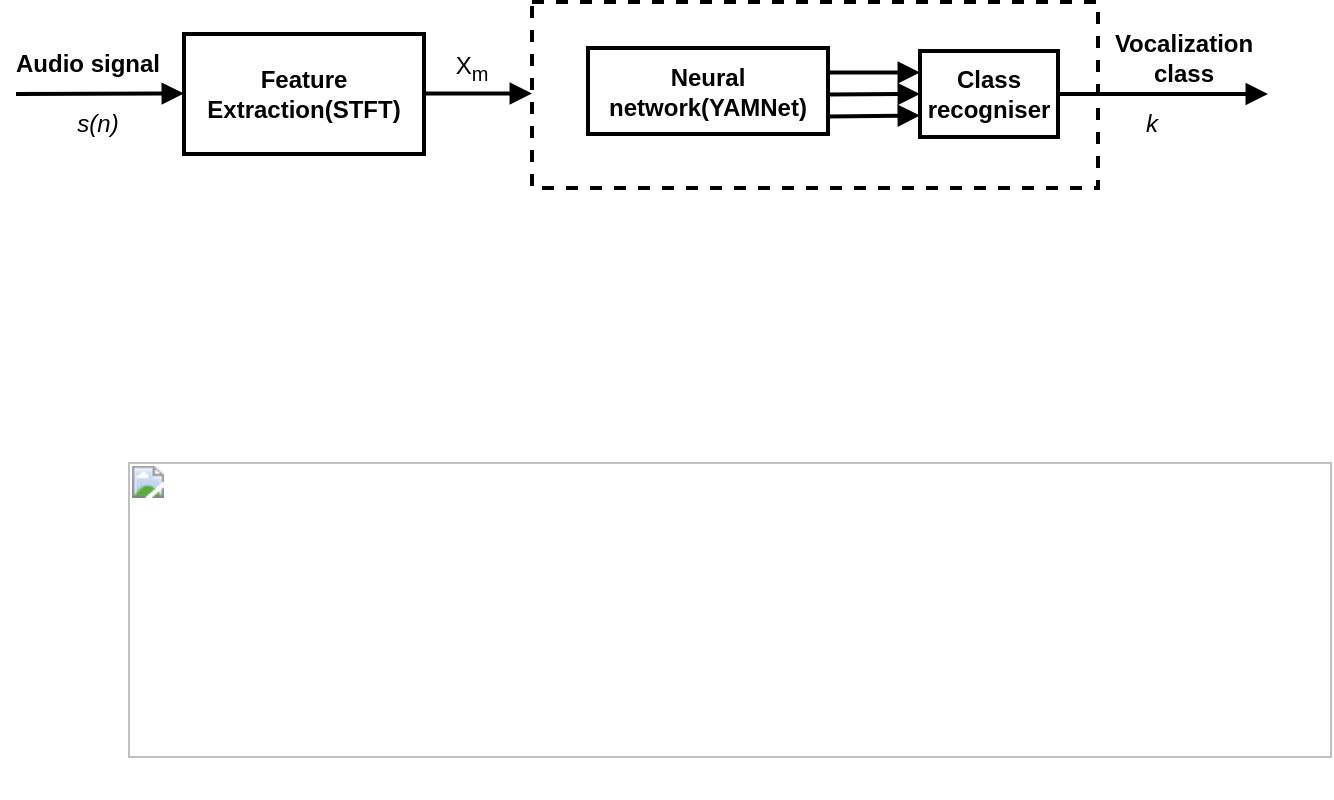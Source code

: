 <mxfile version="26.0.16">
  <diagram name="Trang-1" id="TM-5kzCKsOQZOzgE1j--">
    <mxGraphModel dx="1356" dy="504" grid="0" gridSize="10" guides="1" tooltips="1" connect="1" arrows="1" fold="1" page="0" pageScale="1" pageWidth="827" pageHeight="1169" math="0" shadow="0">
      <root>
        <mxCell id="0" />
        <mxCell id="1" parent="0" />
        <mxCell id="Cbg5kP7mboDacm3S-8XP-1" value="&lt;b&gt;Feature Extraction(STFT)&lt;/b&gt;" style="rounded=0;whiteSpace=wrap;html=1;strokeWidth=2;" vertex="1" parent="1">
          <mxGeometry x="-141" y="236" width="120" height="60" as="geometry" />
        </mxCell>
        <mxCell id="Cbg5kP7mboDacm3S-8XP-2" value="" style="rounded=0;whiteSpace=wrap;html=1;dashed=1;strokeWidth=2;" vertex="1" parent="1">
          <mxGeometry x="33" y="220" width="283" height="93" as="geometry" />
        </mxCell>
        <mxCell id="Cbg5kP7mboDacm3S-8XP-3" value="&lt;b&gt;Neural network(YAMNet)&lt;/b&gt;" style="rounded=0;whiteSpace=wrap;html=1;align=center;strokeWidth=2;" vertex="1" parent="1">
          <mxGeometry x="61" y="243" width="120" height="43" as="geometry" />
        </mxCell>
        <UserObject label="&lt;b style=&quot;font-weight:normal;&quot; id=&quot;docs-internal-guid-44a856fe-7fff-2c2d-3e0c-356cc9525bff&quot;&gt;&lt;span style=&quot;font-size:11pt;font-family:&#39;Times New Roman&#39;,serif;color:#000000;background-color:transparent;font-weight:400;font-style:normal;font-variant:normal;text-decoration:none;vertical-align:baseline;white-space:pre;white-space:pre-wrap;&quot;&gt;&lt;span style=&quot;border:none;display:inline-block;overflow:hidden;width:602px;height:148px;&quot;&gt;&lt;img src=&quot;https://lh7-rt.googleusercontent.com/docsz/AD_4nXfbcKlgTZ9udoGK448xeXo8r0SwI5z-QfOAEW-YgRuHSehRousFB_-TYvKwHeOX-xOmKC-ic0CwkmMNG3-6L_r2StWdg1aJil6WF705axm47VtVxLHASI2-mdE4B5qi4Iad6HcWdA?key=aJlu1-SaLsav4adiZPzk4Phg&quot; width=&quot;602&quot; height=&quot;148&quot; style=&quot;margin-left:0px;margin-top:0px;&quot;&gt;&lt;/span&gt;&lt;/span&gt;&lt;/b&gt;" id="Cbg5kP7mboDacm3S-8XP-4">
          <mxCell style="text;whiteSpace=wrap;html=1;" vertex="1" parent="1">
            <mxGeometry x="-171" y="443" width="550" height="175" as="geometry" />
          </mxCell>
        </UserObject>
        <mxCell id="Cbg5kP7mboDacm3S-8XP-6" value="" style="endArrow=block;html=1;rounded=0;endFill=1;strokeWidth=2;" edge="1" parent="1">
          <mxGeometry width="50" height="50" relative="1" as="geometry">
            <mxPoint x="-225" y="266" as="sourcePoint" />
            <mxPoint x="-141" y="265.78" as="targetPoint" />
          </mxGeometry>
        </mxCell>
        <mxCell id="Cbg5kP7mboDacm3S-8XP-7" value="" style="endArrow=block;html=1;rounded=0;endFill=1;strokeWidth=2;" edge="1" parent="1">
          <mxGeometry width="50" height="50" relative="1" as="geometry">
            <mxPoint x="-21" y="265.78" as="sourcePoint" />
            <mxPoint x="33" y="265.78" as="targetPoint" />
          </mxGeometry>
        </mxCell>
        <mxCell id="Cbg5kP7mboDacm3S-8XP-8" value="&lt;b&gt;Class recogniser&lt;/b&gt;" style="rounded=0;whiteSpace=wrap;html=1;align=center;strokeWidth=2;" vertex="1" parent="1">
          <mxGeometry x="227" y="244.5" width="69" height="43" as="geometry" />
        </mxCell>
        <mxCell id="Cbg5kP7mboDacm3S-8XP-9" value="" style="endArrow=block;html=1;rounded=0;endFill=1;entryX=0;entryY=0.75;entryDx=0;entryDy=0;strokeWidth=2;" edge="1" parent="1" target="Cbg5kP7mboDacm3S-8XP-8">
          <mxGeometry width="50" height="50" relative="1" as="geometry">
            <mxPoint x="181" y="277.23" as="sourcePoint" />
            <mxPoint x="214" y="277.23" as="targetPoint" />
          </mxGeometry>
        </mxCell>
        <mxCell id="Cbg5kP7mboDacm3S-8XP-12" value="" style="endArrow=block;html=1;rounded=0;endFill=1;entryX=0;entryY=0.25;entryDx=0;entryDy=0;strokeWidth=2;" edge="1" parent="1" target="Cbg5kP7mboDacm3S-8XP-8">
          <mxGeometry width="50" height="50" relative="1" as="geometry">
            <mxPoint x="181" y="255.23" as="sourcePoint" />
            <mxPoint x="214" y="255.23" as="targetPoint" />
          </mxGeometry>
        </mxCell>
        <mxCell id="Cbg5kP7mboDacm3S-8XP-13" value="" style="endArrow=block;html=1;rounded=0;endFill=1;entryX=0;entryY=0.5;entryDx=0;entryDy=0;strokeWidth=2;" edge="1" parent="1" target="Cbg5kP7mboDacm3S-8XP-8">
          <mxGeometry width="50" height="50" relative="1" as="geometry">
            <mxPoint x="181" y="266.23" as="sourcePoint" />
            <mxPoint x="214" y="266.23" as="targetPoint" />
          </mxGeometry>
        </mxCell>
        <mxCell id="Cbg5kP7mboDacm3S-8XP-14" value="" style="endArrow=block;html=1;rounded=0;endFill=1;strokeWidth=2;" edge="1" parent="1" source="Cbg5kP7mboDacm3S-8XP-8">
          <mxGeometry width="50" height="50" relative="1" as="geometry">
            <mxPoint x="376" y="271" as="sourcePoint" />
            <mxPoint x="401" y="266" as="targetPoint" />
          </mxGeometry>
        </mxCell>
        <mxCell id="Cbg5kP7mboDacm3S-8XP-15" value="&lt;b&gt;Audio signal&lt;/b&gt;" style="text;html=1;align=center;verticalAlign=middle;whiteSpace=wrap;rounded=0;strokeWidth=2;" vertex="1" parent="1">
          <mxGeometry x="-228" y="236" width="78" height="30" as="geometry" />
        </mxCell>
        <mxCell id="Cbg5kP7mboDacm3S-8XP-16" value="&lt;i&gt;s(n)&lt;/i&gt;" style="text;html=1;align=center;verticalAlign=middle;whiteSpace=wrap;rounded=0;strokeWidth=2;" vertex="1" parent="1">
          <mxGeometry x="-214" y="266" width="60" height="30" as="geometry" />
        </mxCell>
        <mxCell id="Cbg5kP7mboDacm3S-8XP-17" value="X&lt;sub&gt;m&lt;/sub&gt;" style="text;html=1;align=center;verticalAlign=middle;whiteSpace=wrap;rounded=0;strokeWidth=2;" vertex="1" parent="1">
          <mxGeometry x="-27" y="238" width="60" height="30" as="geometry" />
        </mxCell>
        <mxCell id="Cbg5kP7mboDacm3S-8XP-18" value="&lt;b&gt;Vocalization class&lt;/b&gt;" style="text;html=1;align=center;verticalAlign=middle;whiteSpace=wrap;rounded=0;strokeWidth=2;" vertex="1" parent="1">
          <mxGeometry x="320" y="233" width="78" height="30" as="geometry" />
        </mxCell>
        <mxCell id="Cbg5kP7mboDacm3S-8XP-19" value="&lt;i&gt;k&lt;/i&gt;" style="text;html=1;align=center;verticalAlign=middle;whiteSpace=wrap;rounded=0;strokeWidth=2;" vertex="1" parent="1">
          <mxGeometry x="313" y="266" width="60" height="30" as="geometry" />
        </mxCell>
      </root>
    </mxGraphModel>
  </diagram>
</mxfile>
